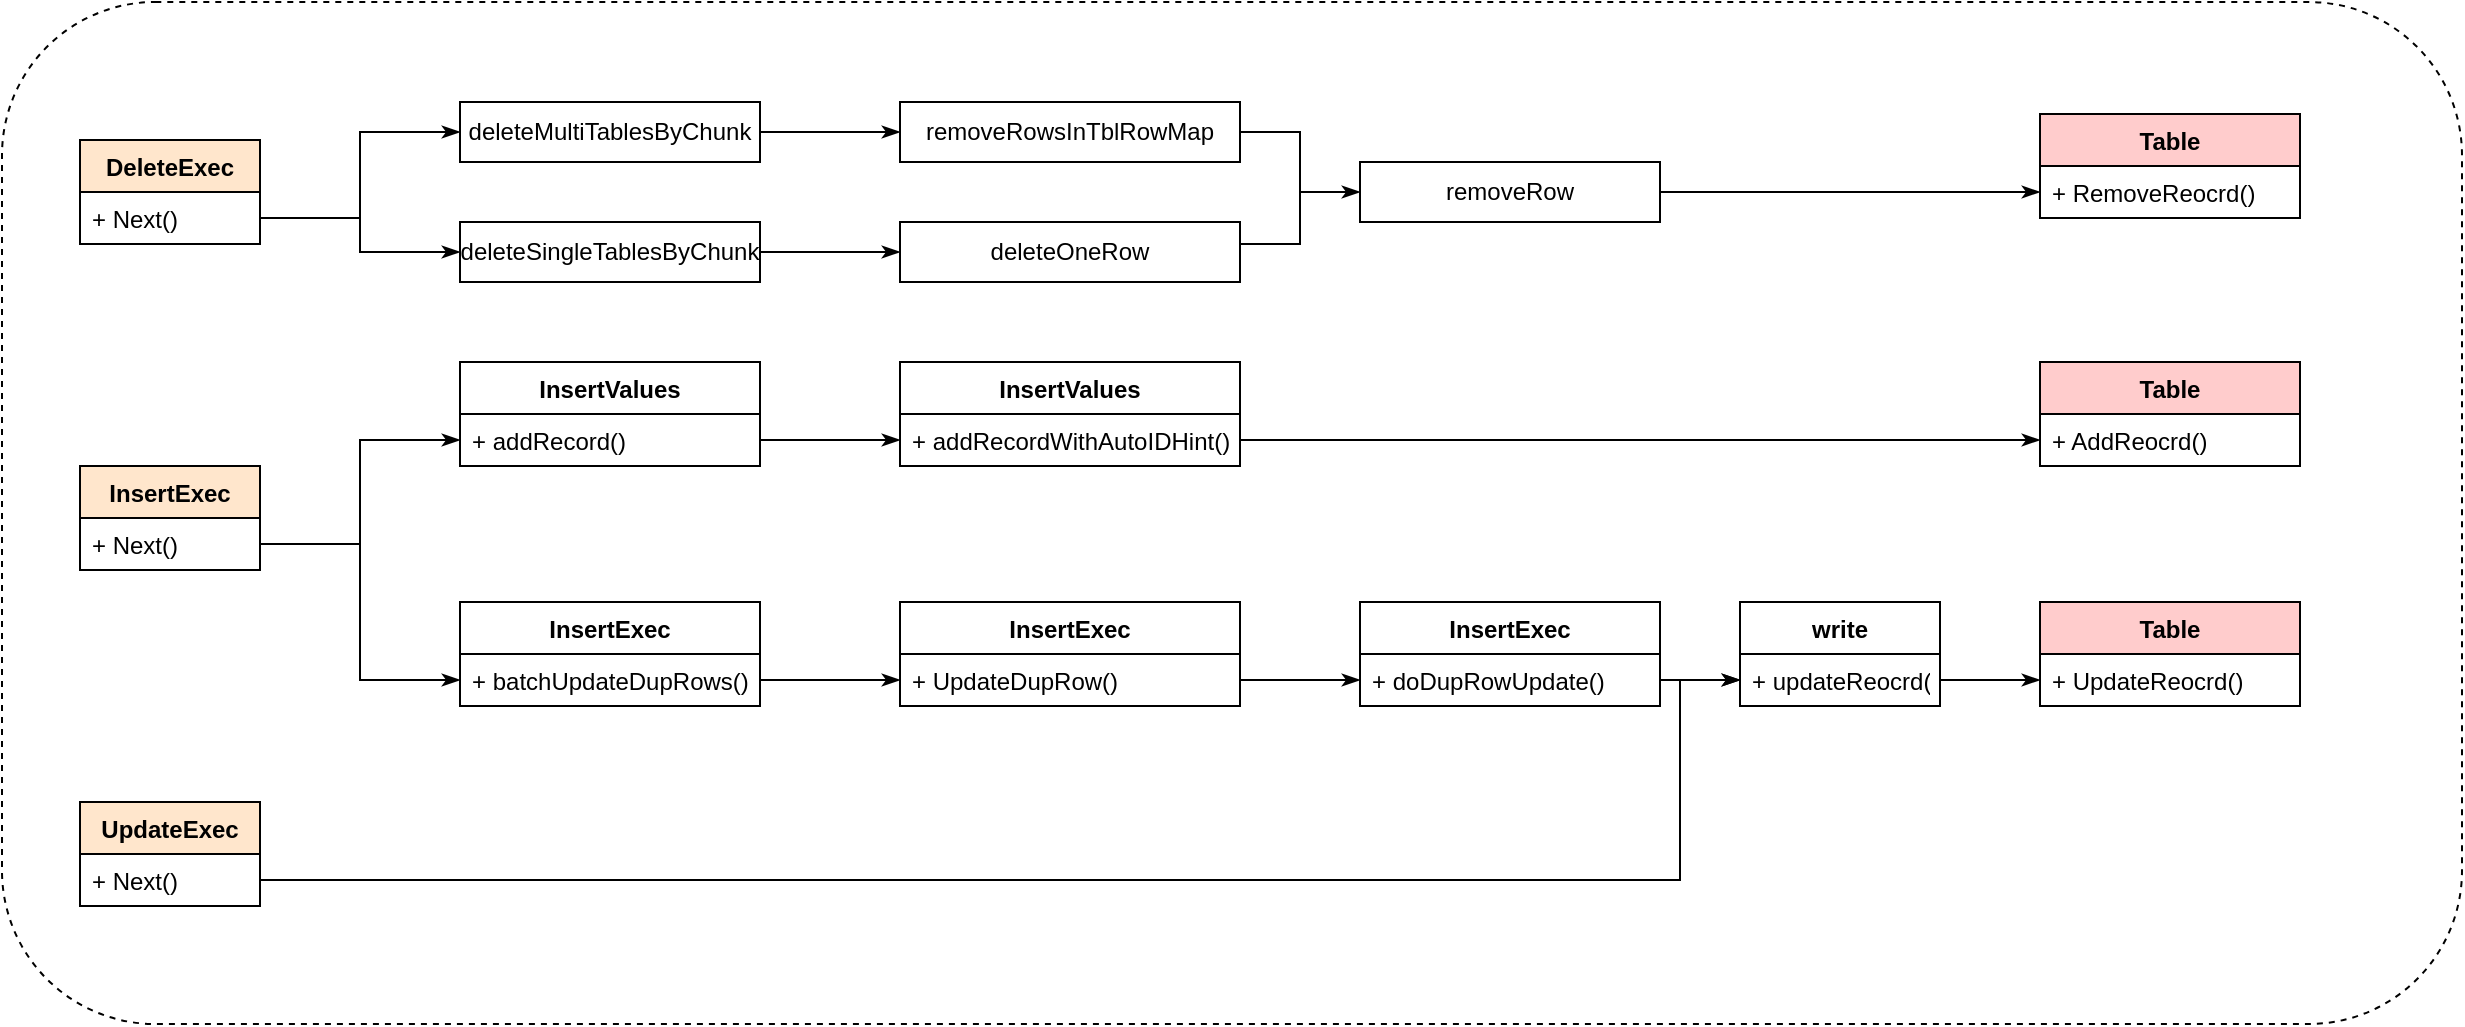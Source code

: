 <mxfile version="21.7.2" type="device">
  <diagram name="第 1 页" id="8-8hPlQ-ksldy9TDr_W_">
    <mxGraphModel dx="1908" dy="1296" grid="1" gridSize="10" guides="1" tooltips="1" connect="1" arrows="1" fold="1" page="1" pageScale="1" pageWidth="827" pageHeight="1169" math="0" shadow="0">
      <root>
        <mxCell id="0" />
        <mxCell id="1" parent="0" />
        <mxCell id="U31OQmgx0lQFxDMKxQWK-1" style="edgeStyle=orthogonalEdgeStyle;rounded=0;orthogonalLoop=1;jettySize=auto;html=1;exitX=1;exitY=0.5;exitDx=0;exitDy=0;entryX=0;entryY=0.5;entryDx=0;entryDy=0;endArrow=classicThin;endFill=1;" parent="1" source="U31OQmgx0lQFxDMKxQWK-2" target="U31OQmgx0lQFxDMKxQWK-7" edge="1">
          <mxGeometry relative="1" as="geometry" />
        </mxCell>
        <mxCell id="U31OQmgx0lQFxDMKxQWK-2" value="deleteMultiTablesByChunk" style="rounded=0;whiteSpace=wrap;html=1;" parent="1" diagramCategory="general" diagramName="Rectangle" vertex="1">
          <mxGeometry x="240" y="70" width="150" height="30" as="geometry" />
        </mxCell>
        <mxCell id="U31OQmgx0lQFxDMKxQWK-3" style="edgeStyle=orthogonalEdgeStyle;rounded=0;orthogonalLoop=1;jettySize=auto;html=1;exitX=1;exitY=0.5;exitDx=0;exitDy=0;entryX=0;entryY=0.5;entryDx=0;entryDy=0;endArrow=classicThin;endFill=1;" parent="1" source="U31OQmgx0lQFxDMKxQWK-5" target="U31OQmgx0lQFxDMKxQWK-9" edge="1">
          <mxGeometry relative="1" as="geometry" />
        </mxCell>
        <mxCell id="U31OQmgx0lQFxDMKxQWK-4" style="edgeStyle=orthogonalEdgeStyle;rounded=0;orthogonalLoop=1;jettySize=auto;html=1;exitX=0;exitY=0.5;exitDx=0;exitDy=0;entryX=1;entryY=0.5;entryDx=0;entryDy=0;endArrow=none;endFill=0;startArrow=classicThin;startFill=1;" parent="1" source="U31OQmgx0lQFxDMKxQWK-5" target="U31OQmgx0lQFxDMKxQWK-24" edge="1">
          <mxGeometry relative="1" as="geometry" />
        </mxCell>
        <mxCell id="U31OQmgx0lQFxDMKxQWK-5" value="deleteSingleTablesByChunk" style="rounded=0;whiteSpace=wrap;html=1;" parent="1" diagramCategory="general" diagramName="Rectangle" vertex="1">
          <mxGeometry x="240" y="130" width="150" height="30" as="geometry" />
        </mxCell>
        <mxCell id="U31OQmgx0lQFxDMKxQWK-6" style="edgeStyle=orthogonalEdgeStyle;rounded=0;orthogonalLoop=1;jettySize=auto;html=1;exitX=1;exitY=0.5;exitDx=0;exitDy=0;endArrow=classicThin;endFill=1;" parent="1" source="U31OQmgx0lQFxDMKxQWK-7" target="U31OQmgx0lQFxDMKxQWK-11" edge="1">
          <mxGeometry relative="1" as="geometry">
            <Array as="points">
              <mxPoint x="660" y="85" />
              <mxPoint x="660" y="115" />
            </Array>
          </mxGeometry>
        </mxCell>
        <mxCell id="U31OQmgx0lQFxDMKxQWK-7" value="removeRowsInTblRowMap" style="rounded=0;whiteSpace=wrap;html=1;" parent="1" diagramCategory="general" diagramName="Rectangle" vertex="1">
          <mxGeometry x="460" y="70" width="170" height="30" as="geometry" />
        </mxCell>
        <mxCell id="U31OQmgx0lQFxDMKxQWK-8" style="edgeStyle=orthogonalEdgeStyle;rounded=0;orthogonalLoop=1;jettySize=auto;html=1;exitX=1;exitY=0.5;exitDx=0;exitDy=0;endArrow=none;endFill=0;" parent="1" edge="1">
          <mxGeometry relative="1" as="geometry">
            <mxPoint x="660" y="110" as="targetPoint" />
            <mxPoint x="620" y="141" as="sourcePoint" />
            <Array as="points">
              <mxPoint x="660" y="141" />
              <mxPoint x="660" y="119" />
            </Array>
          </mxGeometry>
        </mxCell>
        <mxCell id="U31OQmgx0lQFxDMKxQWK-9" value="deleteOneRow" style="rounded=0;whiteSpace=wrap;html=1;" parent="1" diagramCategory="general" diagramName="Rectangle" vertex="1">
          <mxGeometry x="460" y="130" width="170" height="30" as="geometry" />
        </mxCell>
        <mxCell id="U31OQmgx0lQFxDMKxQWK-10" style="edgeStyle=orthogonalEdgeStyle;rounded=0;orthogonalLoop=1;jettySize=auto;html=1;exitX=1;exitY=0.5;exitDx=0;exitDy=0;entryX=0;entryY=0.5;entryDx=0;entryDy=0;startArrow=none;startFill=0;endArrow=classicThin;endFill=1;" parent="1" source="U31OQmgx0lQFxDMKxQWK-11" target="U31OQmgx0lQFxDMKxQWK-36" edge="1">
          <mxGeometry relative="1" as="geometry" />
        </mxCell>
        <mxCell id="U31OQmgx0lQFxDMKxQWK-11" value="removeRow" style="rounded=0;whiteSpace=wrap;html=1;" parent="1" diagramCategory="general" diagramName="Rectangle" vertex="1">
          <mxGeometry x="690" y="100" width="150" height="30" as="geometry" />
        </mxCell>
        <mxCell id="U31OQmgx0lQFxDMKxQWK-12" value="InsertValues" style="swimlane;fontStyle=1;align=center;verticalAlign=top;childLayout=stackLayout;horizontal=1;startSize=26;horizontalStack=0;resizeParent=1;resizeParentMax=0;resizeLast=0;collapsible=1;marginBottom=0;" parent="1" diagramCategory="uml" diagramName="Class" vertex="1">
          <mxGeometry x="240" y="200" width="150" height="52" as="geometry" />
        </mxCell>
        <mxCell id="U31OQmgx0lQFxDMKxQWK-13" value="+ addRecord()" style="text;strokeColor=none;fillColor=none;align=left;verticalAlign=top;spacingLeft=4;spacingRight=4;overflow=hidden;rotatable=0;points=[[0,0.5],[1,0.5]];portConstraint=eastwest;" parent="U31OQmgx0lQFxDMKxQWK-12" vertex="1">
          <mxGeometry y="26" width="150" height="26" as="geometry" />
        </mxCell>
        <mxCell id="U31OQmgx0lQFxDMKxQWK-14" value="InsertValues" style="swimlane;fontStyle=1;align=center;verticalAlign=top;childLayout=stackLayout;horizontal=1;startSize=26;horizontalStack=0;resizeParent=1;resizeParentMax=0;resizeLast=0;collapsible=1;marginBottom=0;" parent="1" diagramCategory="uml" diagramName="Class" vertex="1">
          <mxGeometry x="460" y="200" width="170" height="52" as="geometry" />
        </mxCell>
        <mxCell id="U31OQmgx0lQFxDMKxQWK-15" value="+ addRecordWithAutoIDHint()" style="text;strokeColor=none;fillColor=none;align=left;verticalAlign=top;spacingLeft=4;spacingRight=4;overflow=hidden;rotatable=0;points=[[0,0.5],[1,0.5]];portConstraint=eastwest;" parent="U31OQmgx0lQFxDMKxQWK-14" vertex="1">
          <mxGeometry y="26" width="170" height="26" as="geometry" />
        </mxCell>
        <mxCell id="U31OQmgx0lQFxDMKxQWK-16" value="InsertExec" style="swimlane;fontStyle=1;align=center;verticalAlign=top;childLayout=stackLayout;horizontal=1;startSize=26;horizontalStack=0;resizeParent=1;resizeParentMax=0;resizeLast=0;collapsible=1;marginBottom=0;fillColor=#FFE6CC;" parent="1" diagramCategory="uml" diagramName="Class" vertex="1">
          <mxGeometry x="50" y="252" width="90" height="52" as="geometry" />
        </mxCell>
        <mxCell id="U31OQmgx0lQFxDMKxQWK-17" value="+ Next()" style="text;strokeColor=none;fillColor=none;align=left;verticalAlign=top;spacingLeft=4;spacingRight=4;overflow=hidden;rotatable=0;points=[[0,0.5],[1,0.5]];portConstraint=eastwest;" parent="U31OQmgx0lQFxDMKxQWK-16" vertex="1">
          <mxGeometry y="26" width="90" height="26" as="geometry" />
        </mxCell>
        <mxCell id="U31OQmgx0lQFxDMKxQWK-18" value="InsertExec" style="swimlane;fontStyle=1;align=center;verticalAlign=top;childLayout=stackLayout;horizontal=1;startSize=26;horizontalStack=0;resizeParent=1;resizeParentMax=0;resizeLast=0;collapsible=1;marginBottom=0;" parent="1" diagramCategory="uml" diagramName="Class" vertex="1">
          <mxGeometry x="460" y="320" width="170" height="52" as="geometry" />
        </mxCell>
        <mxCell id="U31OQmgx0lQFxDMKxQWK-19" value="+ UpdateDupRow()" style="text;strokeColor=none;fillColor=none;align=left;verticalAlign=top;spacingLeft=4;spacingRight=4;overflow=hidden;rotatable=0;points=[[0,0.5],[1,0.5]];portConstraint=eastwest;" parent="U31OQmgx0lQFxDMKxQWK-18" vertex="1">
          <mxGeometry y="26" width="170" height="26" as="geometry" />
        </mxCell>
        <mxCell id="U31OQmgx0lQFxDMKxQWK-20" value="InsertExec" style="swimlane;fontStyle=1;align=center;verticalAlign=top;childLayout=stackLayout;horizontal=1;startSize=26;horizontalStack=0;resizeParent=1;resizeParentMax=0;resizeLast=0;collapsible=1;marginBottom=0;" parent="1" diagramCategory="uml" diagramName="Class" vertex="1">
          <mxGeometry x="690" y="320" width="150" height="52" as="geometry" />
        </mxCell>
        <mxCell id="U31OQmgx0lQFxDMKxQWK-21" value="+ doDupRowUpdate()" style="text;strokeColor=none;fillColor=none;align=left;verticalAlign=top;spacingLeft=4;spacingRight=4;overflow=hidden;rotatable=0;points=[[0,0.5],[1,0.5]];portConstraint=eastwest;" parent="U31OQmgx0lQFxDMKxQWK-20" vertex="1">
          <mxGeometry y="26" width="150" height="26" as="geometry" />
        </mxCell>
        <mxCell id="U31OQmgx0lQFxDMKxQWK-22" style="edgeStyle=orthogonalEdgeStyle;rounded=0;orthogonalLoop=1;jettySize=auto;html=1;exitX=1;exitY=0.75;exitDx=0;exitDy=0;entryX=0;entryY=0.5;entryDx=0;entryDy=0;endArrow=classicThin;endFill=1;" parent="1" source="U31OQmgx0lQFxDMKxQWK-23" target="U31OQmgx0lQFxDMKxQWK-2" edge="1">
          <mxGeometry relative="1" as="geometry" />
        </mxCell>
        <mxCell id="U31OQmgx0lQFxDMKxQWK-23" value="DeleteExec" style="swimlane;fontStyle=1;align=center;verticalAlign=top;childLayout=stackLayout;horizontal=1;startSize=26;horizontalStack=0;resizeParent=1;resizeParentMax=0;resizeLast=0;collapsible=1;marginBottom=0;fillColor=#FFE6CC;" parent="1" diagramCategory="uml" diagramName="Class" vertex="1">
          <mxGeometry x="50" y="89" width="90" height="52" as="geometry" />
        </mxCell>
        <mxCell id="U31OQmgx0lQFxDMKxQWK-24" value="+ Next()" style="text;strokeColor=none;fillColor=none;align=left;verticalAlign=top;spacingLeft=4;spacingRight=4;overflow=hidden;rotatable=0;points=[[0,0.5],[1,0.5]];portConstraint=eastwest;" parent="U31OQmgx0lQFxDMKxQWK-23" vertex="1">
          <mxGeometry y="26" width="90" height="26" as="geometry" />
        </mxCell>
        <mxCell id="U31OQmgx0lQFxDMKxQWK-25" value="UpdateExec" style="swimlane;fontStyle=1;align=center;verticalAlign=top;childLayout=stackLayout;horizontal=1;startSize=26;horizontalStack=0;resizeParent=1;resizeParentMax=0;resizeLast=0;collapsible=1;marginBottom=0;fillColor=#FFE6CC;" parent="1" diagramCategory="uml" diagramName="Class" vertex="1">
          <mxGeometry x="50" y="420" width="90" height="52" as="geometry" />
        </mxCell>
        <mxCell id="U31OQmgx0lQFxDMKxQWK-26" value="+ Next()" style="text;strokeColor=none;fillColor=none;align=left;verticalAlign=top;spacingLeft=4;spacingRight=4;overflow=hidden;rotatable=0;points=[[0,0.5],[1,0.5]];portConstraint=eastwest;" parent="U31OQmgx0lQFxDMKxQWK-25" vertex="1">
          <mxGeometry y="26" width="90" height="26" as="geometry" />
        </mxCell>
        <mxCell id="U31OQmgx0lQFxDMKxQWK-27" value="InsertExec" style="swimlane;fontStyle=1;align=center;verticalAlign=top;childLayout=stackLayout;horizontal=1;startSize=26;horizontalStack=0;resizeParent=1;resizeParentMax=0;resizeLast=0;collapsible=1;marginBottom=0;" parent="1" diagramCategory="uml" diagramName="Class" vertex="1">
          <mxGeometry x="240" y="320" width="150" height="52" as="geometry" />
        </mxCell>
        <mxCell id="U31OQmgx0lQFxDMKxQWK-28" value="+ batchUpdateDupRows()" style="text;strokeColor=none;fillColor=none;align=left;verticalAlign=top;spacingLeft=4;spacingRight=4;overflow=hidden;rotatable=0;points=[[0,0.5],[1,0.5]];portConstraint=eastwest;" parent="U31OQmgx0lQFxDMKxQWK-27" vertex="1">
          <mxGeometry y="26" width="150" height="26" as="geometry" />
        </mxCell>
        <mxCell id="U31OQmgx0lQFxDMKxQWK-29" style="edgeStyle=orthogonalEdgeStyle;rounded=0;orthogonalLoop=1;jettySize=auto;html=1;exitX=1;exitY=0.5;exitDx=0;exitDy=0;entryX=0;entryY=0.5;entryDx=0;entryDy=0;startArrow=none;startFill=0;endArrow=classicThin;endFill=1;" parent="1" source="U31OQmgx0lQFxDMKxQWK-17" target="U31OQmgx0lQFxDMKxQWK-13" edge="1">
          <mxGeometry relative="1" as="geometry" />
        </mxCell>
        <mxCell id="U31OQmgx0lQFxDMKxQWK-30" style="edgeStyle=orthogonalEdgeStyle;rounded=0;orthogonalLoop=1;jettySize=auto;html=1;exitX=1;exitY=0.5;exitDx=0;exitDy=0;entryX=0;entryY=0.5;entryDx=0;entryDy=0;startArrow=none;startFill=0;endArrow=classicThin;endFill=1;" parent="1" source="U31OQmgx0lQFxDMKxQWK-17" target="U31OQmgx0lQFxDMKxQWK-28" edge="1">
          <mxGeometry relative="1" as="geometry" />
        </mxCell>
        <mxCell id="U31OQmgx0lQFxDMKxQWK-31" style="edgeStyle=orthogonalEdgeStyle;rounded=0;orthogonalLoop=1;jettySize=auto;html=1;exitX=1;exitY=0.5;exitDx=0;exitDy=0;entryX=0;entryY=0.5;entryDx=0;entryDy=0;startArrow=none;startFill=0;endArrow=classicThin;endFill=1;" parent="1" source="U31OQmgx0lQFxDMKxQWK-13" target="U31OQmgx0lQFxDMKxQWK-15" edge="1">
          <mxGeometry relative="1" as="geometry" />
        </mxCell>
        <mxCell id="U31OQmgx0lQFxDMKxQWK-32" style="edgeStyle=orthogonalEdgeStyle;rounded=0;orthogonalLoop=1;jettySize=auto;html=1;exitX=1;exitY=0.5;exitDx=0;exitDy=0;entryX=0;entryY=0.5;entryDx=0;entryDy=0;startArrow=none;startFill=0;endArrow=classicThin;endFill=1;" parent="1" source="U31OQmgx0lQFxDMKxQWK-28" target="U31OQmgx0lQFxDMKxQWK-19" edge="1">
          <mxGeometry relative="1" as="geometry" />
        </mxCell>
        <mxCell id="U31OQmgx0lQFxDMKxQWK-33" style="edgeStyle=orthogonalEdgeStyle;rounded=0;orthogonalLoop=1;jettySize=auto;html=1;exitX=1;exitY=0.5;exitDx=0;exitDy=0;entryX=0;entryY=0.5;entryDx=0;entryDy=0;startArrow=none;startFill=0;endArrow=classicThin;endFill=1;" parent="1" source="U31OQmgx0lQFxDMKxQWK-15" target="U31OQmgx0lQFxDMKxQWK-38" edge="1">
          <mxGeometry relative="1" as="geometry" />
        </mxCell>
        <mxCell id="U31OQmgx0lQFxDMKxQWK-34" style="edgeStyle=orthogonalEdgeStyle;rounded=0;orthogonalLoop=1;jettySize=auto;html=1;exitX=1;exitY=0.5;exitDx=0;exitDy=0;entryX=0;entryY=0.5;entryDx=0;entryDy=0;startArrow=none;startFill=0;endArrow=classicThin;endFill=1;" parent="1" source="U31OQmgx0lQFxDMKxQWK-19" target="U31OQmgx0lQFxDMKxQWK-21" edge="1">
          <mxGeometry relative="1" as="geometry" />
        </mxCell>
        <mxCell id="U31OQmgx0lQFxDMKxQWK-35" value="Table" style="swimlane;fontStyle=1;align=center;verticalAlign=top;childLayout=stackLayout;horizontal=1;startSize=26;horizontalStack=0;resizeParent=1;resizeParentMax=0;resizeLast=0;collapsible=1;marginBottom=0;fillColor=#FFCCCC;" parent="1" diagramCategory="uml" diagramName="Class" vertex="1">
          <mxGeometry x="1030" y="76" width="130" height="52" as="geometry" />
        </mxCell>
        <mxCell id="U31OQmgx0lQFxDMKxQWK-36" value="+ RemoveReocrd()" style="text;strokeColor=none;fillColor=none;align=left;verticalAlign=top;spacingLeft=4;spacingRight=4;overflow=hidden;rotatable=0;points=[[0,0.5],[1,0.5]];portConstraint=eastwest;" parent="U31OQmgx0lQFxDMKxQWK-35" vertex="1">
          <mxGeometry y="26" width="130" height="26" as="geometry" />
        </mxCell>
        <mxCell id="U31OQmgx0lQFxDMKxQWK-37" value="Table" style="swimlane;fontStyle=1;align=center;verticalAlign=top;childLayout=stackLayout;horizontal=1;startSize=26;horizontalStack=0;resizeParent=1;resizeParentMax=0;resizeLast=0;collapsible=1;marginBottom=0;fillColor=#FFCCCC;" parent="1" diagramCategory="uml" diagramName="Class" vertex="1">
          <mxGeometry x="1030" y="200" width="130" height="52" as="geometry" />
        </mxCell>
        <mxCell id="U31OQmgx0lQFxDMKxQWK-38" value="+ AddReocrd()" style="text;strokeColor=none;fillColor=none;align=left;verticalAlign=top;spacingLeft=4;spacingRight=4;overflow=hidden;rotatable=0;points=[[0,0.5],[1,0.5]];portConstraint=eastwest;" parent="U31OQmgx0lQFxDMKxQWK-37" vertex="1">
          <mxGeometry y="26" width="130" height="26" as="geometry" />
        </mxCell>
        <mxCell id="U31OQmgx0lQFxDMKxQWK-39" style="edgeStyle=orthogonalEdgeStyle;rounded=0;orthogonalLoop=1;jettySize=auto;html=1;exitX=1;exitY=0.75;exitDx=0;exitDy=0;entryX=0;entryY=0.5;entryDx=0;entryDy=0;startArrow=none;startFill=0;endArrow=classicThin;endFill=1;" parent="1" source="U31OQmgx0lQFxDMKxQWK-43" target="U31OQmgx0lQFxDMKxQWK-42" edge="1">
          <mxGeometry relative="1" as="geometry" />
        </mxCell>
        <mxCell id="U31OQmgx0lQFxDMKxQWK-40" style="edgeStyle=orthogonalEdgeStyle;rounded=0;orthogonalLoop=1;jettySize=auto;html=1;exitX=1;exitY=0.5;exitDx=0;exitDy=0;entryX=0;entryY=0.5;entryDx=0;entryDy=0;startArrow=none;startFill=0;endArrow=classicThin;endFill=1;" parent="1" source="U31OQmgx0lQFxDMKxQWK-21" target="U31OQmgx0lQFxDMKxQWK-44" edge="1">
          <mxGeometry relative="1" as="geometry" />
        </mxCell>
        <mxCell id="U31OQmgx0lQFxDMKxQWK-41" value="Table" style="swimlane;fontStyle=1;align=center;verticalAlign=top;childLayout=stackLayout;horizontal=1;startSize=26;horizontalStack=0;resizeParent=1;resizeParentMax=0;resizeLast=0;collapsible=1;marginBottom=0;fillColor=#FFCCCC;" parent="1" diagramCategory="uml" diagramName="Class" vertex="1">
          <mxGeometry x="1030" y="320" width="130" height="52" as="geometry" />
        </mxCell>
        <mxCell id="U31OQmgx0lQFxDMKxQWK-42" value="+ UpdateReocrd()" style="text;strokeColor=none;fillColor=none;align=left;verticalAlign=top;spacingLeft=4;spacingRight=4;overflow=hidden;rotatable=0;points=[[0,0.5],[1,0.5]];portConstraint=eastwest;" parent="U31OQmgx0lQFxDMKxQWK-41" vertex="1">
          <mxGeometry y="26" width="130" height="26" as="geometry" />
        </mxCell>
        <mxCell id="U31OQmgx0lQFxDMKxQWK-43" value="write" style="swimlane;fontStyle=1;align=center;verticalAlign=top;childLayout=stackLayout;horizontal=1;startSize=26;horizontalStack=0;resizeParent=1;resizeParentMax=0;resizeLast=0;collapsible=1;marginBottom=0;" parent="1" diagramCategory="uml" diagramName="Class" vertex="1">
          <mxGeometry x="880" y="320" width="100" height="52" as="geometry" />
        </mxCell>
        <mxCell id="U31OQmgx0lQFxDMKxQWK-44" value="+ updateReocrd()" style="text;strokeColor=none;fillColor=none;align=left;verticalAlign=top;spacingLeft=4;spacingRight=4;overflow=hidden;rotatable=0;points=[[0,0.5],[1,0.5]];portConstraint=eastwest;" parent="U31OQmgx0lQFxDMKxQWK-43" vertex="1">
          <mxGeometry y="26" width="100" height="26" as="geometry" />
        </mxCell>
        <mxCell id="U31OQmgx0lQFxDMKxQWK-45" style="edgeStyle=orthogonalEdgeStyle;rounded=0;orthogonalLoop=1;jettySize=auto;html=1;exitX=1;exitY=0.5;exitDx=0;exitDy=0;entryX=0;entryY=0.5;entryDx=0;entryDy=0;startArrow=none;startFill=0;endArrow=classicThin;endFill=1;" parent="1" source="U31OQmgx0lQFxDMKxQWK-26" target="U31OQmgx0lQFxDMKxQWK-44" edge="1">
          <mxGeometry relative="1" as="geometry">
            <Array as="points">
              <mxPoint x="850" y="459" />
              <mxPoint x="850" y="359" />
            </Array>
          </mxGeometry>
        </mxCell>
        <mxCell id="5aqEp1_dssqoC4RcbKM--1" value="" style="rounded=1;whiteSpace=wrap;html=1;fillColor=none;dashed=1;" vertex="1" parent="1">
          <mxGeometry x="11" y="20" width="1230" height="511" as="geometry" />
        </mxCell>
      </root>
    </mxGraphModel>
  </diagram>
</mxfile>
